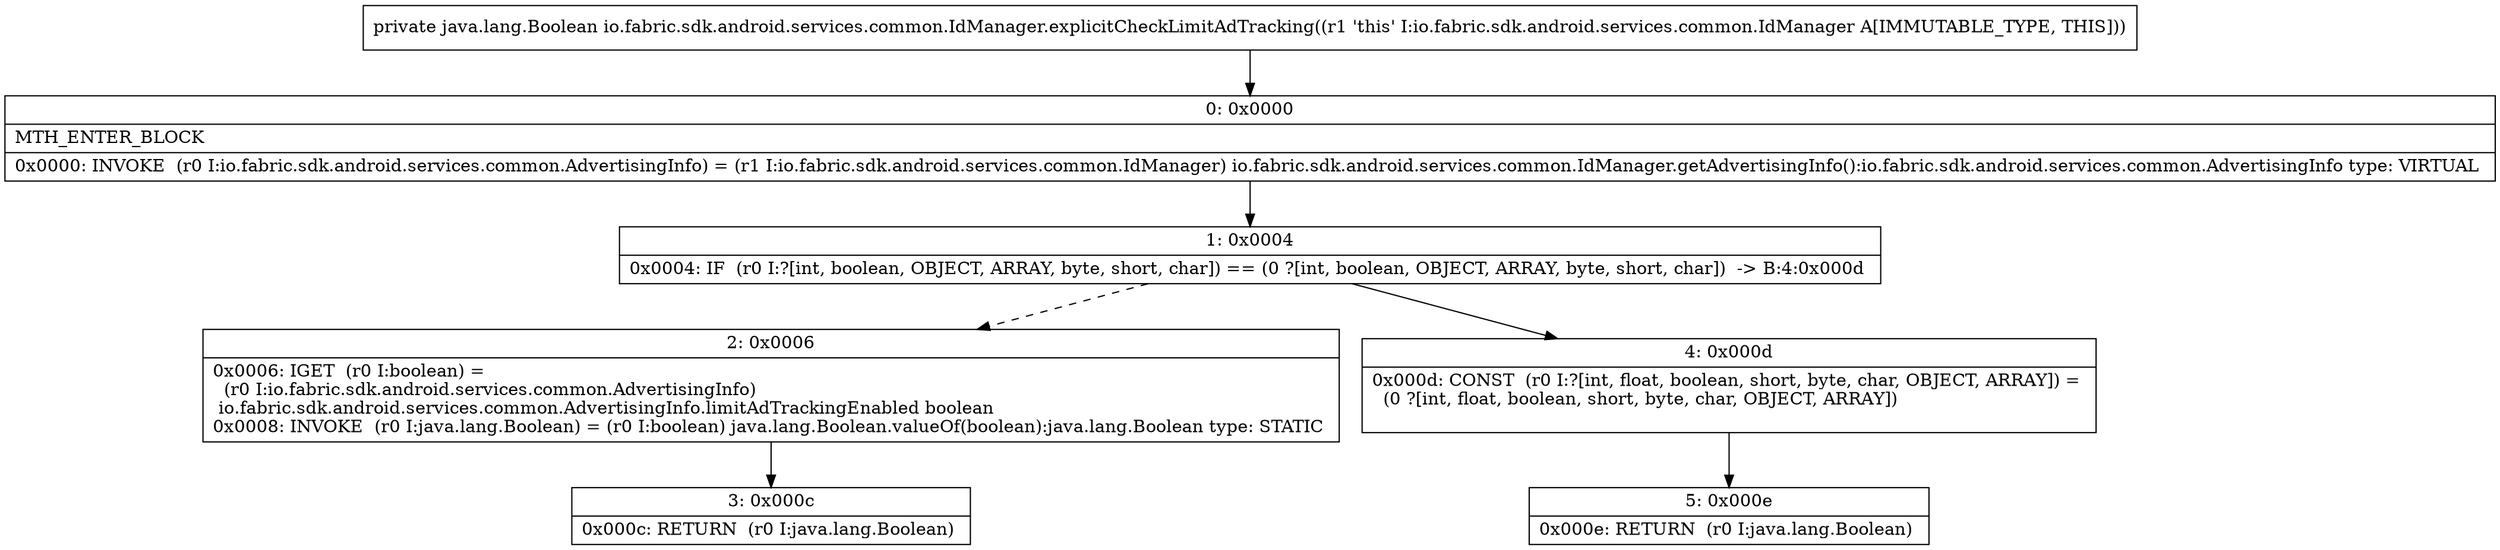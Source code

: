 digraph "CFG forio.fabric.sdk.android.services.common.IdManager.explicitCheckLimitAdTracking()Ljava\/lang\/Boolean;" {
Node_0 [shape=record,label="{0\:\ 0x0000|MTH_ENTER_BLOCK\l|0x0000: INVOKE  (r0 I:io.fabric.sdk.android.services.common.AdvertisingInfo) = (r1 I:io.fabric.sdk.android.services.common.IdManager) io.fabric.sdk.android.services.common.IdManager.getAdvertisingInfo():io.fabric.sdk.android.services.common.AdvertisingInfo type: VIRTUAL \l}"];
Node_1 [shape=record,label="{1\:\ 0x0004|0x0004: IF  (r0 I:?[int, boolean, OBJECT, ARRAY, byte, short, char]) == (0 ?[int, boolean, OBJECT, ARRAY, byte, short, char])  \-\> B:4:0x000d \l}"];
Node_2 [shape=record,label="{2\:\ 0x0006|0x0006: IGET  (r0 I:boolean) = \l  (r0 I:io.fabric.sdk.android.services.common.AdvertisingInfo)\l io.fabric.sdk.android.services.common.AdvertisingInfo.limitAdTrackingEnabled boolean \l0x0008: INVOKE  (r0 I:java.lang.Boolean) = (r0 I:boolean) java.lang.Boolean.valueOf(boolean):java.lang.Boolean type: STATIC \l}"];
Node_3 [shape=record,label="{3\:\ 0x000c|0x000c: RETURN  (r0 I:java.lang.Boolean) \l}"];
Node_4 [shape=record,label="{4\:\ 0x000d|0x000d: CONST  (r0 I:?[int, float, boolean, short, byte, char, OBJECT, ARRAY]) = \l  (0 ?[int, float, boolean, short, byte, char, OBJECT, ARRAY])\l \l}"];
Node_5 [shape=record,label="{5\:\ 0x000e|0x000e: RETURN  (r0 I:java.lang.Boolean) \l}"];
MethodNode[shape=record,label="{private java.lang.Boolean io.fabric.sdk.android.services.common.IdManager.explicitCheckLimitAdTracking((r1 'this' I:io.fabric.sdk.android.services.common.IdManager A[IMMUTABLE_TYPE, THIS])) }"];
MethodNode -> Node_0;
Node_0 -> Node_1;
Node_1 -> Node_2[style=dashed];
Node_1 -> Node_4;
Node_2 -> Node_3;
Node_4 -> Node_5;
}

